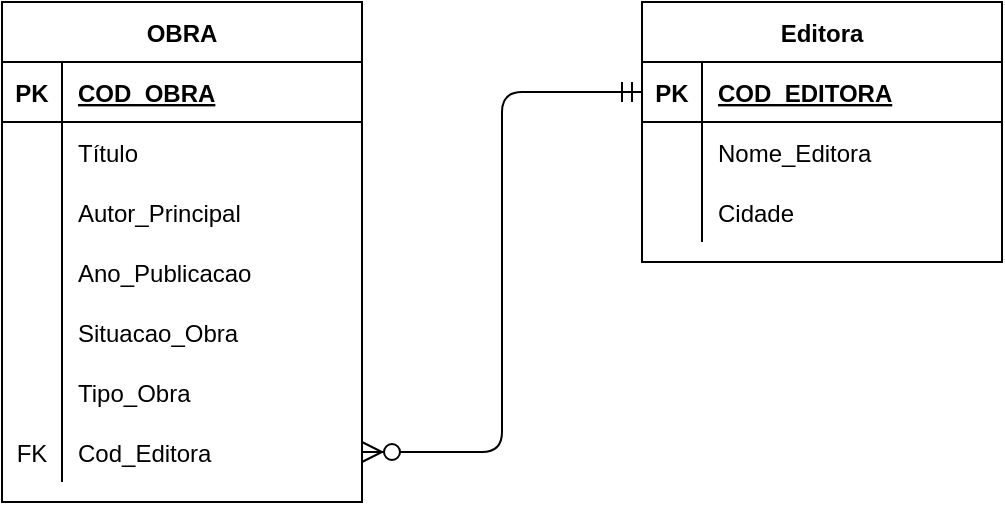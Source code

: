 <mxfile version="13.6.2" type="github">
  <diagram id="hCjdTz5Qb628XWVg9SOU" name="Página-1">
    <mxGraphModel dx="868" dy="482" grid="1" gridSize="10" guides="1" tooltips="1" connect="1" arrows="1" fold="1" page="1" pageScale="1" pageWidth="827" pageHeight="1169" math="0" shadow="0">
      <root>
        <mxCell id="0" />
        <mxCell id="1" parent="0" />
        <mxCell id="6_gv4AZ-S3tcq-_fCSAw-1" value="OBRA" style="shape=table;startSize=30;container=1;collapsible=1;childLayout=tableLayout;fixedRows=1;rowLines=0;fontStyle=1;align=center;resizeLast=1;" vertex="1" parent="1">
          <mxGeometry x="40" y="80" width="180" height="250" as="geometry">
            <mxRectangle x="40" y="80" width="70" height="30" as="alternateBounds" />
          </mxGeometry>
        </mxCell>
        <mxCell id="6_gv4AZ-S3tcq-_fCSAw-2" value="" style="shape=partialRectangle;collapsible=0;dropTarget=0;pointerEvents=0;fillColor=none;top=0;left=0;bottom=1;right=0;points=[[0,0.5],[1,0.5]];portConstraint=eastwest;" vertex="1" parent="6_gv4AZ-S3tcq-_fCSAw-1">
          <mxGeometry y="30" width="180" height="30" as="geometry" />
        </mxCell>
        <mxCell id="6_gv4AZ-S3tcq-_fCSAw-3" value="PK" style="shape=partialRectangle;connectable=0;fillColor=none;top=0;left=0;bottom=0;right=0;fontStyle=1;overflow=hidden;" vertex="1" parent="6_gv4AZ-S3tcq-_fCSAw-2">
          <mxGeometry width="30" height="30" as="geometry" />
        </mxCell>
        <mxCell id="6_gv4AZ-S3tcq-_fCSAw-4" value="COD_OBRA" style="shape=partialRectangle;connectable=0;fillColor=none;top=0;left=0;bottom=0;right=0;align=left;spacingLeft=6;fontStyle=5;overflow=hidden;" vertex="1" parent="6_gv4AZ-S3tcq-_fCSAw-2">
          <mxGeometry x="30" width="150" height="30" as="geometry" />
        </mxCell>
        <mxCell id="6_gv4AZ-S3tcq-_fCSAw-5" value="" style="shape=partialRectangle;collapsible=0;dropTarget=0;pointerEvents=0;fillColor=none;top=0;left=0;bottom=0;right=0;points=[[0,0.5],[1,0.5]];portConstraint=eastwest;" vertex="1" parent="6_gv4AZ-S3tcq-_fCSAw-1">
          <mxGeometry y="60" width="180" height="30" as="geometry" />
        </mxCell>
        <mxCell id="6_gv4AZ-S3tcq-_fCSAw-6" value="" style="shape=partialRectangle;connectable=0;fillColor=none;top=0;left=0;bottom=0;right=0;editable=1;overflow=hidden;" vertex="1" parent="6_gv4AZ-S3tcq-_fCSAw-5">
          <mxGeometry width="30" height="30" as="geometry" />
        </mxCell>
        <mxCell id="6_gv4AZ-S3tcq-_fCSAw-7" value="Título" style="shape=partialRectangle;connectable=0;fillColor=none;top=0;left=0;bottom=0;right=0;align=left;spacingLeft=6;overflow=hidden;" vertex="1" parent="6_gv4AZ-S3tcq-_fCSAw-5">
          <mxGeometry x="30" width="150" height="30" as="geometry" />
        </mxCell>
        <mxCell id="6_gv4AZ-S3tcq-_fCSAw-8" value="" style="shape=partialRectangle;collapsible=0;dropTarget=0;pointerEvents=0;fillColor=none;top=0;left=0;bottom=0;right=0;points=[[0,0.5],[1,0.5]];portConstraint=eastwest;" vertex="1" parent="6_gv4AZ-S3tcq-_fCSAw-1">
          <mxGeometry y="90" width="180" height="30" as="geometry" />
        </mxCell>
        <mxCell id="6_gv4AZ-S3tcq-_fCSAw-9" value="" style="shape=partialRectangle;connectable=0;fillColor=none;top=0;left=0;bottom=0;right=0;editable=1;overflow=hidden;" vertex="1" parent="6_gv4AZ-S3tcq-_fCSAw-8">
          <mxGeometry width="30" height="30" as="geometry" />
        </mxCell>
        <mxCell id="6_gv4AZ-S3tcq-_fCSAw-10" value="Autor_Principal" style="shape=partialRectangle;connectable=0;fillColor=none;top=0;left=0;bottom=0;right=0;align=left;spacingLeft=6;overflow=hidden;" vertex="1" parent="6_gv4AZ-S3tcq-_fCSAw-8">
          <mxGeometry x="30" width="150" height="30" as="geometry" />
        </mxCell>
        <mxCell id="6_gv4AZ-S3tcq-_fCSAw-11" value="" style="shape=partialRectangle;collapsible=0;dropTarget=0;pointerEvents=0;fillColor=none;top=0;left=0;bottom=0;right=0;points=[[0,0.5],[1,0.5]];portConstraint=eastwest;" vertex="1" parent="6_gv4AZ-S3tcq-_fCSAw-1">
          <mxGeometry y="120" width="180" height="30" as="geometry" />
        </mxCell>
        <mxCell id="6_gv4AZ-S3tcq-_fCSAw-12" value="" style="shape=partialRectangle;connectable=0;fillColor=none;top=0;left=0;bottom=0;right=0;editable=1;overflow=hidden;" vertex="1" parent="6_gv4AZ-S3tcq-_fCSAw-11">
          <mxGeometry width="30" height="30" as="geometry" />
        </mxCell>
        <mxCell id="6_gv4AZ-S3tcq-_fCSAw-13" value="Ano_Publicacao" style="shape=partialRectangle;connectable=0;fillColor=none;top=0;left=0;bottom=0;right=0;align=left;spacingLeft=6;overflow=hidden;" vertex="1" parent="6_gv4AZ-S3tcq-_fCSAw-11">
          <mxGeometry x="30" width="150" height="30" as="geometry" />
        </mxCell>
        <mxCell id="6_gv4AZ-S3tcq-_fCSAw-14" value="" style="shape=partialRectangle;collapsible=0;dropTarget=0;pointerEvents=0;fillColor=none;top=0;left=0;bottom=0;right=0;points=[[0,0.5],[1,0.5]];portConstraint=eastwest;" vertex="1" parent="6_gv4AZ-S3tcq-_fCSAw-1">
          <mxGeometry y="150" width="180" height="30" as="geometry" />
        </mxCell>
        <mxCell id="6_gv4AZ-S3tcq-_fCSAw-15" value="" style="shape=partialRectangle;connectable=0;fillColor=none;top=0;left=0;bottom=0;right=0;editable=1;overflow=hidden;" vertex="1" parent="6_gv4AZ-S3tcq-_fCSAw-14">
          <mxGeometry width="30" height="30" as="geometry" />
        </mxCell>
        <mxCell id="6_gv4AZ-S3tcq-_fCSAw-16" value="Situacao_Obra" style="shape=partialRectangle;connectable=0;fillColor=none;top=0;left=0;bottom=0;right=0;align=left;spacingLeft=6;overflow=hidden;" vertex="1" parent="6_gv4AZ-S3tcq-_fCSAw-14">
          <mxGeometry x="30" width="150" height="30" as="geometry" />
        </mxCell>
        <mxCell id="6_gv4AZ-S3tcq-_fCSAw-17" value="" style="shape=partialRectangle;collapsible=0;dropTarget=0;pointerEvents=0;fillColor=none;top=0;left=0;bottom=0;right=0;points=[[0,0.5],[1,0.5]];portConstraint=eastwest;" vertex="1" parent="6_gv4AZ-S3tcq-_fCSAw-1">
          <mxGeometry y="180" width="180" height="30" as="geometry" />
        </mxCell>
        <mxCell id="6_gv4AZ-S3tcq-_fCSAw-18" value="" style="shape=partialRectangle;connectable=0;fillColor=none;top=0;left=0;bottom=0;right=0;editable=1;overflow=hidden;" vertex="1" parent="6_gv4AZ-S3tcq-_fCSAw-17">
          <mxGeometry width="30" height="30" as="geometry" />
        </mxCell>
        <mxCell id="6_gv4AZ-S3tcq-_fCSAw-19" value="Tipo_Obra" style="shape=partialRectangle;connectable=0;fillColor=none;top=0;left=0;bottom=0;right=0;align=left;spacingLeft=6;overflow=hidden;" vertex="1" parent="6_gv4AZ-S3tcq-_fCSAw-17">
          <mxGeometry x="30" width="150" height="30" as="geometry" />
        </mxCell>
        <mxCell id="6_gv4AZ-S3tcq-_fCSAw-20" value="" style="shape=partialRectangle;collapsible=0;dropTarget=0;pointerEvents=0;fillColor=none;top=0;left=0;bottom=0;right=0;points=[[0,0.5],[1,0.5]];portConstraint=eastwest;" vertex="1" parent="6_gv4AZ-S3tcq-_fCSAw-1">
          <mxGeometry y="210" width="180" height="30" as="geometry" />
        </mxCell>
        <mxCell id="6_gv4AZ-S3tcq-_fCSAw-21" value="FK" style="shape=partialRectangle;connectable=0;fillColor=none;top=0;left=0;bottom=0;right=0;editable=1;overflow=hidden;" vertex="1" parent="6_gv4AZ-S3tcq-_fCSAw-20">
          <mxGeometry width="30" height="30" as="geometry" />
        </mxCell>
        <mxCell id="6_gv4AZ-S3tcq-_fCSAw-22" value="Cod_Editora" style="shape=partialRectangle;connectable=0;fillColor=none;top=0;left=0;bottom=0;right=0;align=left;spacingLeft=6;overflow=hidden;" vertex="1" parent="6_gv4AZ-S3tcq-_fCSAw-20">
          <mxGeometry x="30" width="150" height="30" as="geometry" />
        </mxCell>
        <mxCell id="6_gv4AZ-S3tcq-_fCSAw-23" value="Editora" style="shape=table;startSize=30;container=1;collapsible=1;childLayout=tableLayout;fixedRows=1;rowLines=0;fontStyle=1;align=center;resizeLast=1;" vertex="1" parent="1">
          <mxGeometry x="360" y="80" width="180" height="130" as="geometry">
            <mxRectangle x="360" y="80" width="70" height="30" as="alternateBounds" />
          </mxGeometry>
        </mxCell>
        <mxCell id="6_gv4AZ-S3tcq-_fCSAw-24" value="" style="shape=partialRectangle;collapsible=0;dropTarget=0;pointerEvents=0;fillColor=none;top=0;left=0;bottom=1;right=0;points=[[0,0.5],[1,0.5]];portConstraint=eastwest;" vertex="1" parent="6_gv4AZ-S3tcq-_fCSAw-23">
          <mxGeometry y="30" width="180" height="30" as="geometry" />
        </mxCell>
        <mxCell id="6_gv4AZ-S3tcq-_fCSAw-25" value="PK" style="shape=partialRectangle;connectable=0;fillColor=none;top=0;left=0;bottom=0;right=0;fontStyle=1;overflow=hidden;" vertex="1" parent="6_gv4AZ-S3tcq-_fCSAw-24">
          <mxGeometry width="30" height="30" as="geometry" />
        </mxCell>
        <mxCell id="6_gv4AZ-S3tcq-_fCSAw-26" value="COD_EDITORA" style="shape=partialRectangle;connectable=0;fillColor=none;top=0;left=0;bottom=0;right=0;align=left;spacingLeft=6;fontStyle=5;overflow=hidden;" vertex="1" parent="6_gv4AZ-S3tcq-_fCSAw-24">
          <mxGeometry x="30" width="150" height="30" as="geometry" />
        </mxCell>
        <mxCell id="6_gv4AZ-S3tcq-_fCSAw-27" value="" style="shape=partialRectangle;collapsible=0;dropTarget=0;pointerEvents=0;fillColor=none;top=0;left=0;bottom=0;right=0;points=[[0,0.5],[1,0.5]];portConstraint=eastwest;" vertex="1" parent="6_gv4AZ-S3tcq-_fCSAw-23">
          <mxGeometry y="60" width="180" height="30" as="geometry" />
        </mxCell>
        <mxCell id="6_gv4AZ-S3tcq-_fCSAw-28" value="" style="shape=partialRectangle;connectable=0;fillColor=none;top=0;left=0;bottom=0;right=0;editable=1;overflow=hidden;" vertex="1" parent="6_gv4AZ-S3tcq-_fCSAw-27">
          <mxGeometry width="30" height="30" as="geometry" />
        </mxCell>
        <mxCell id="6_gv4AZ-S3tcq-_fCSAw-29" value="Nome_Editora" style="shape=partialRectangle;connectable=0;fillColor=none;top=0;left=0;bottom=0;right=0;align=left;spacingLeft=6;overflow=hidden;" vertex="1" parent="6_gv4AZ-S3tcq-_fCSAw-27">
          <mxGeometry x="30" width="150" height="30" as="geometry" />
        </mxCell>
        <mxCell id="6_gv4AZ-S3tcq-_fCSAw-30" value="" style="shape=partialRectangle;collapsible=0;dropTarget=0;pointerEvents=0;fillColor=none;top=0;left=0;bottom=0;right=0;points=[[0,0.5],[1,0.5]];portConstraint=eastwest;" vertex="1" parent="6_gv4AZ-S3tcq-_fCSAw-23">
          <mxGeometry y="90" width="180" height="30" as="geometry" />
        </mxCell>
        <mxCell id="6_gv4AZ-S3tcq-_fCSAw-31" value="" style="shape=partialRectangle;connectable=0;fillColor=none;top=0;left=0;bottom=0;right=0;editable=1;overflow=hidden;" vertex="1" parent="6_gv4AZ-S3tcq-_fCSAw-30">
          <mxGeometry width="30" height="30" as="geometry" />
        </mxCell>
        <mxCell id="6_gv4AZ-S3tcq-_fCSAw-32" value="Cidade" style="shape=partialRectangle;connectable=0;fillColor=none;top=0;left=0;bottom=0;right=0;align=left;spacingLeft=6;overflow=hidden;" vertex="1" parent="6_gv4AZ-S3tcq-_fCSAw-30">
          <mxGeometry x="30" width="150" height="30" as="geometry" />
        </mxCell>
        <mxCell id="6_gv4AZ-S3tcq-_fCSAw-36" value="" style="edgeStyle=elbowEdgeStyle;fontSize=12;html=1;endArrow=ERzeroToMany;startArrow=ERmandOne;exitX=0;exitY=0.5;exitDx=0;exitDy=0;entryX=1;entryY=0.5;entryDx=0;entryDy=0;endSize=8;targetPerimeterSpacing=2;sourcePerimeterSpacing=2;startSize=8;" edge="1" parent="1" source="6_gv4AZ-S3tcq-_fCSAw-24" target="6_gv4AZ-S3tcq-_fCSAw-20">
          <mxGeometry width="100" height="100" relative="1" as="geometry">
            <mxPoint x="360" y="300" as="sourcePoint" />
            <mxPoint x="320" y="370" as="targetPoint" />
          </mxGeometry>
        </mxCell>
      </root>
    </mxGraphModel>
  </diagram>
</mxfile>
